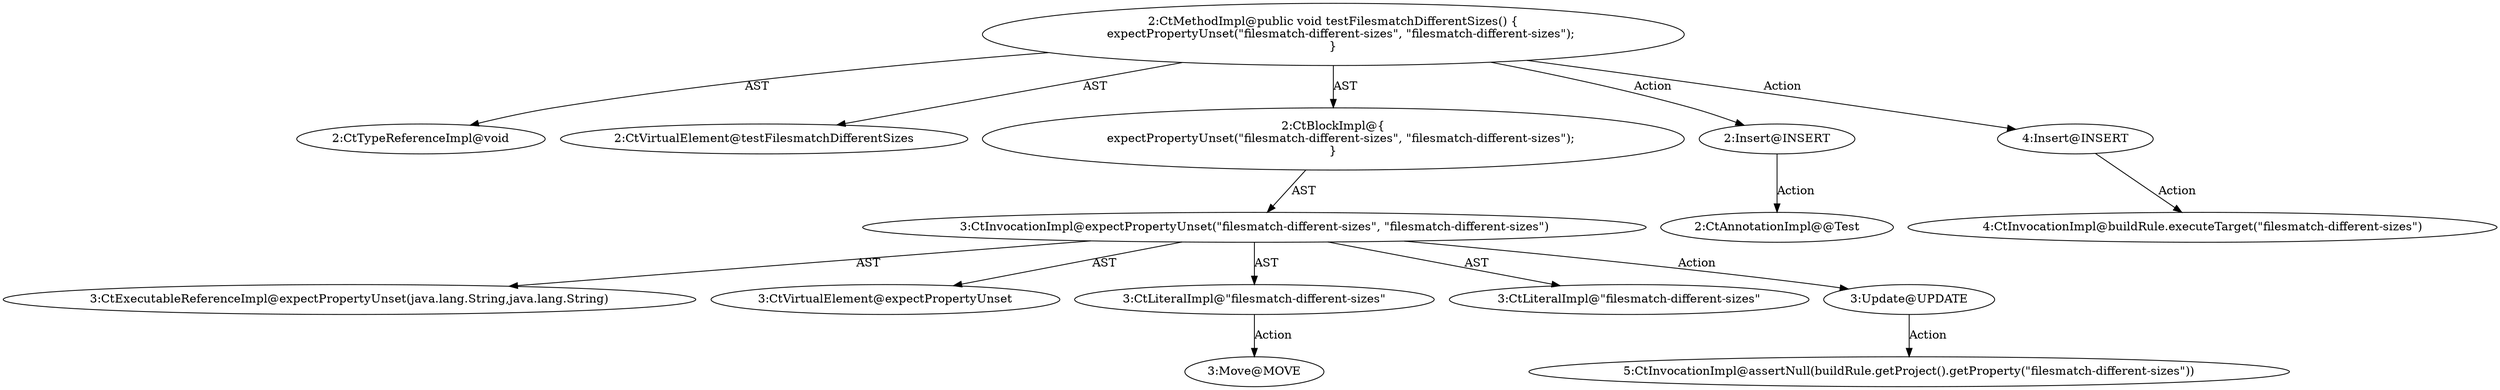 digraph "testFilesmatchDifferentSizes#?" {
0 [label="2:CtTypeReferenceImpl@void" shape=ellipse]
1 [label="2:CtVirtualElement@testFilesmatchDifferentSizes" shape=ellipse]
2 [label="3:CtExecutableReferenceImpl@expectPropertyUnset(java.lang.String,java.lang.String)" shape=ellipse]
3 [label="3:CtVirtualElement@expectPropertyUnset" shape=ellipse]
4 [label="3:CtLiteralImpl@\"filesmatch-different-sizes\"" shape=ellipse]
5 [label="3:CtLiteralImpl@\"filesmatch-different-sizes\"" shape=ellipse]
6 [label="3:CtInvocationImpl@expectPropertyUnset(\"filesmatch-different-sizes\", \"filesmatch-different-sizes\")" shape=ellipse]
7 [label="2:CtBlockImpl@\{
    expectPropertyUnset(\"filesmatch-different-sizes\", \"filesmatch-different-sizes\");
\}" shape=ellipse]
8 [label="2:CtMethodImpl@public void testFilesmatchDifferentSizes() \{
    expectPropertyUnset(\"filesmatch-different-sizes\", \"filesmatch-different-sizes\");
\}" shape=ellipse]
9 [label="3:Update@UPDATE" shape=ellipse]
10 [label="5:CtInvocationImpl@assertNull(buildRule.getProject().getProperty(\"filesmatch-different-sizes\"))" shape=ellipse]
11 [label="2:Insert@INSERT" shape=ellipse]
12 [label="2:CtAnnotationImpl@@Test" shape=ellipse]
13 [label="4:Insert@INSERT" shape=ellipse]
14 [label="4:CtInvocationImpl@buildRule.executeTarget(\"filesmatch-different-sizes\")" shape=ellipse]
15 [label="3:Move@MOVE" shape=ellipse]
4 -> 15 [label="Action"];
6 -> 3 [label="AST"];
6 -> 2 [label="AST"];
6 -> 4 [label="AST"];
6 -> 5 [label="AST"];
6 -> 9 [label="Action"];
7 -> 6 [label="AST"];
8 -> 1 [label="AST"];
8 -> 0 [label="AST"];
8 -> 7 [label="AST"];
8 -> 11 [label="Action"];
8 -> 13 [label="Action"];
9 -> 10 [label="Action"];
11 -> 12 [label="Action"];
13 -> 14 [label="Action"];
}